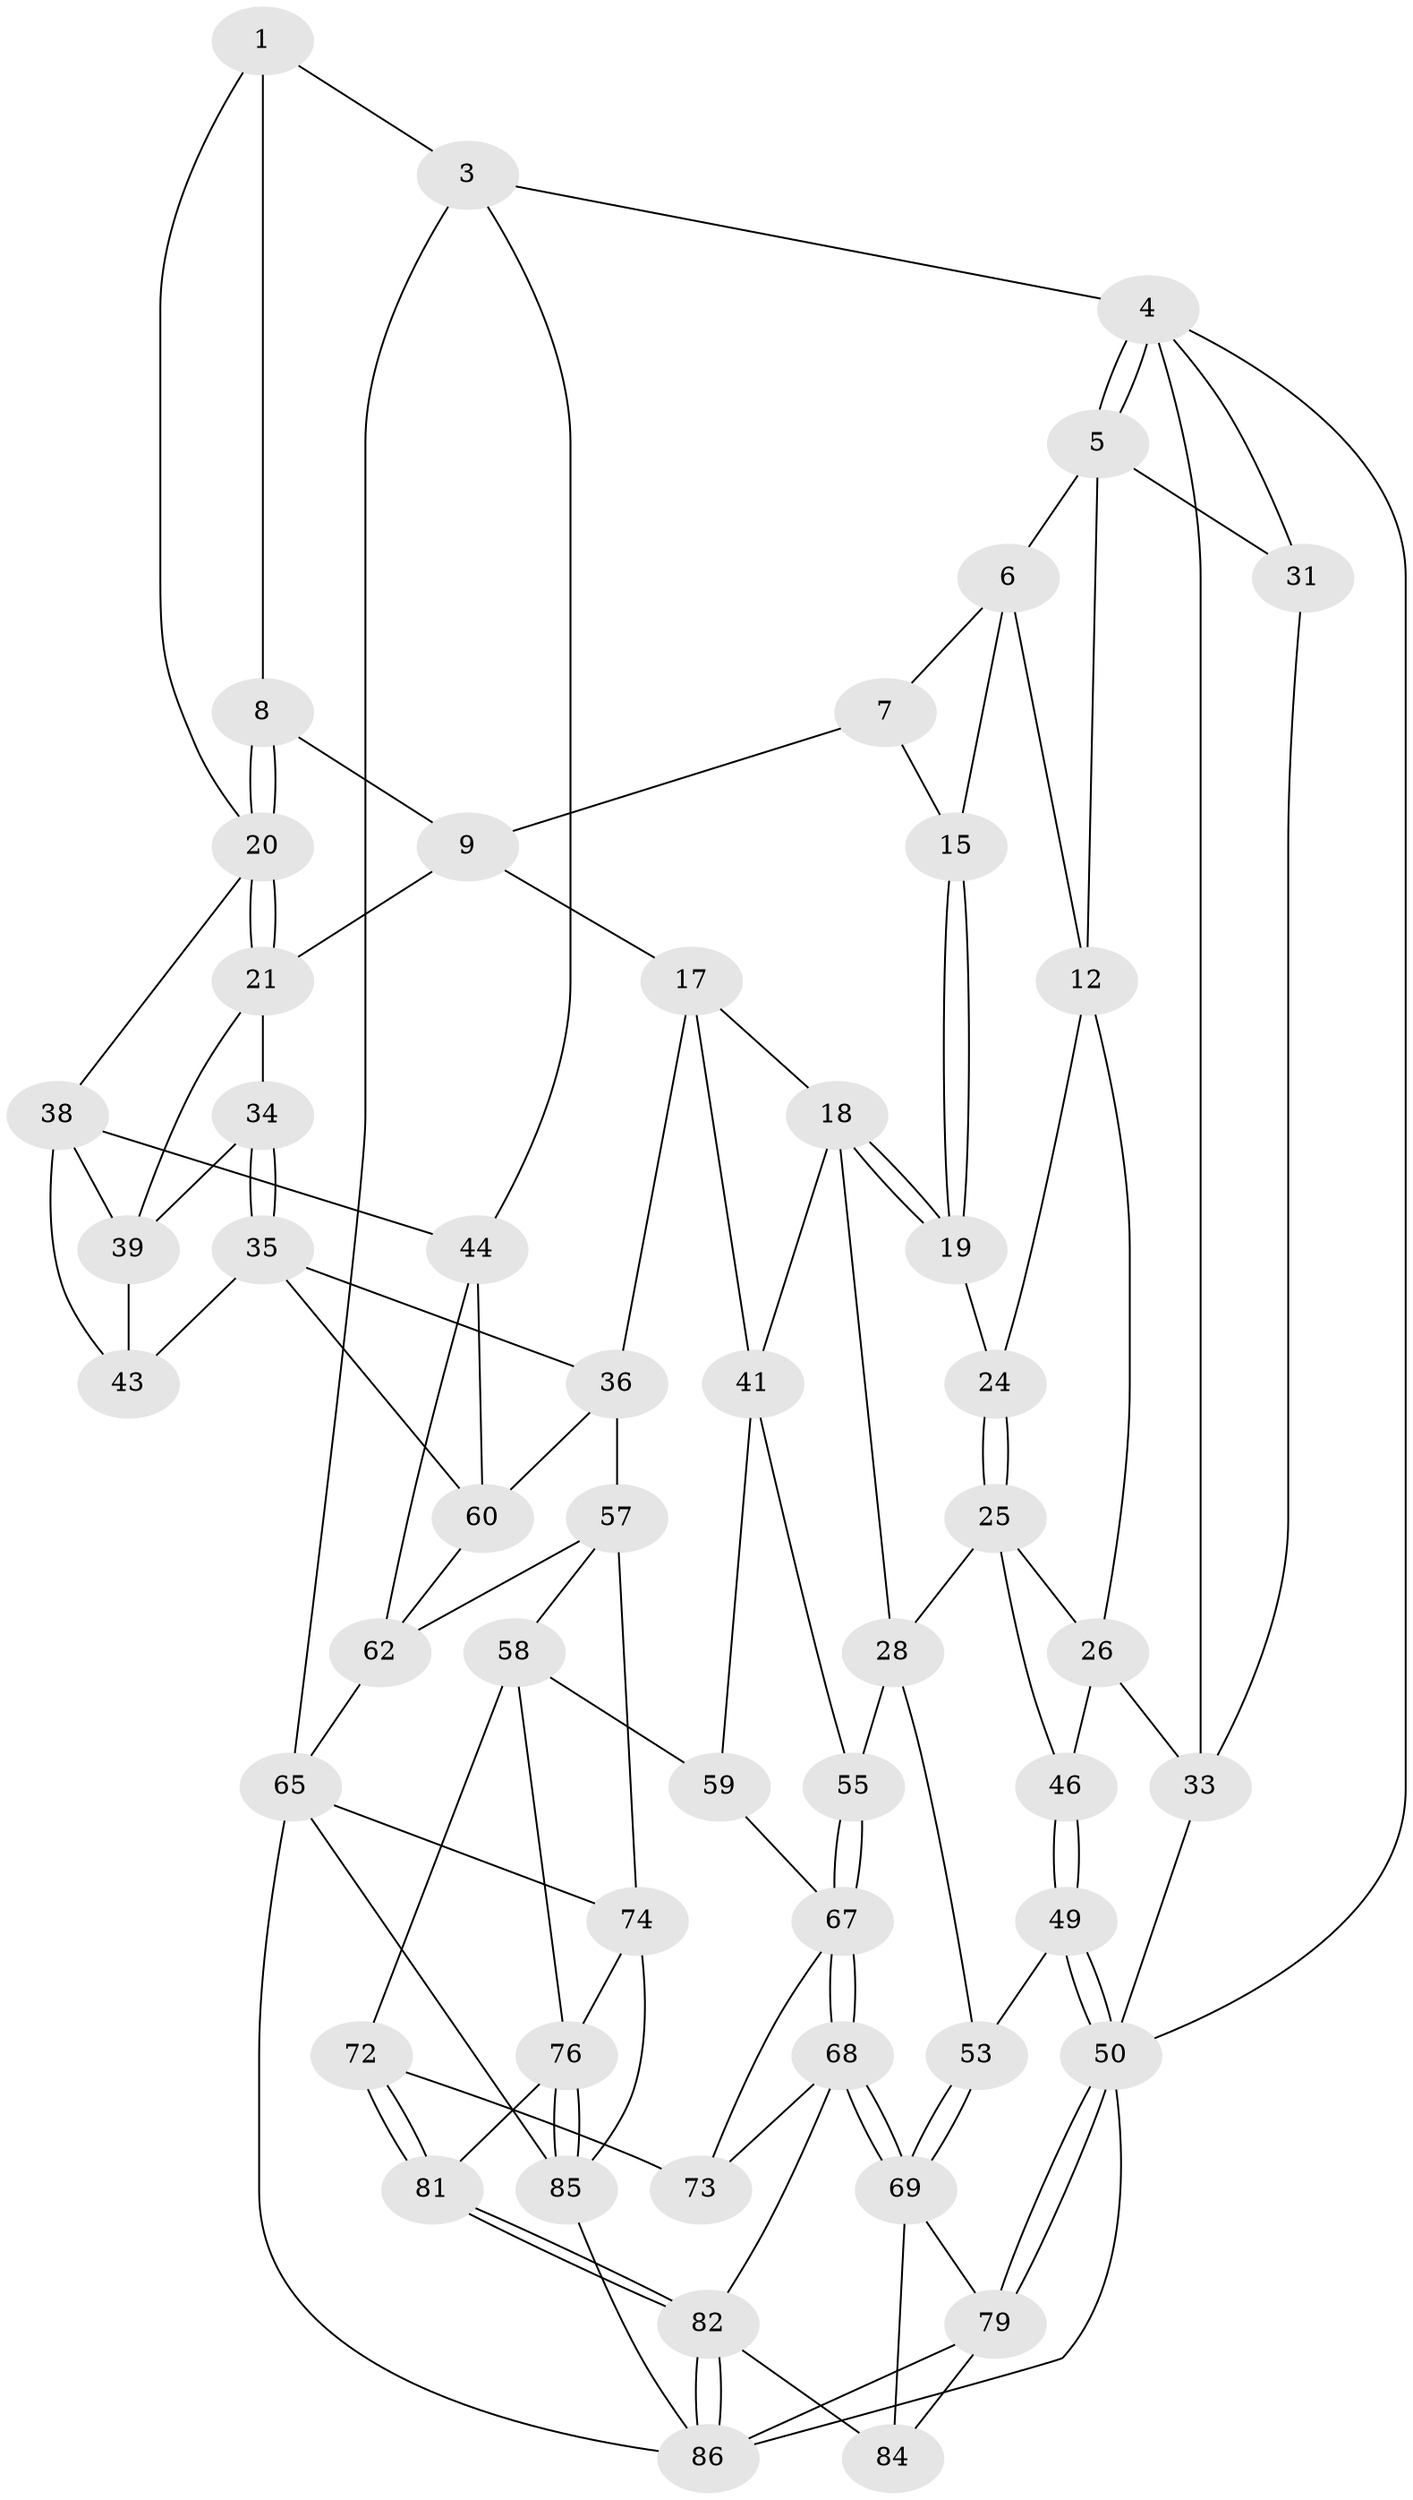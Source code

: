 // Generated by graph-tools (version 1.1) at 2025/52/02/27/25 19:52:37]
// undirected, 53 vertices, 117 edges
graph export_dot {
graph [start="1"]
  node [color=gray90,style=filled];
  1 [pos="+0.7789225191066009+0",super="+2"];
  3 [pos="+1+0"];
  4 [pos="+0+0",super="+30"];
  5 [pos="+0.1907460653311557+0",super="+14"];
  6 [pos="+0.3862333621673479+0",super="+11"];
  7 [pos="+0.3871861788948744+0",super="+10"];
  8 [pos="+0.6851876719879272+0.07527785619517942"];
  9 [pos="+0.6490588067373876+0.08349585488840412",super="+16"];
  12 [pos="+0.1756241302063745+0.12753102941272365",super="+13"];
  15 [pos="+0.4088191541707446+0.037161096521881216"];
  17 [pos="+0.5352351561237311+0.17734521389922303",super="+37"];
  18 [pos="+0.45244710671679966+0.16165732080242826",super="+27"];
  19 [pos="+0.40801904817203855+0.058002741187718025"];
  20 [pos="+0.751483601998429+0.16278859908864327",super="+23"];
  21 [pos="+0.7463829198457073+0.17770350981374053",super="+22"];
  24 [pos="+0.31763057935921524+0.11772608860713057"];
  25 [pos="+0.2488784928207921+0.2573276848301225",super="+29"];
  26 [pos="+0.15101529735303038+0.20074115532416556",super="+32"];
  28 [pos="+0.32434982233963744+0.33355785775025687",super="+52"];
  31 [pos="+0.031012278729625503+0.1381579691606023"];
  33 [pos="+0.0414775919610499+0.32968315402232434",super="+47"];
  34 [pos="+0.6859523632195557+0.312461502257642"];
  35 [pos="+0.6858392510664731+0.31261732105946133",super="+48"];
  36 [pos="+0.6231806117027097+0.37128907544477396",super="+56"];
  38 [pos="+0.9157658763432279+0.2404851184894875",super="+42"];
  39 [pos="+0.8097301460667139+0.24597445000314014",super="+40"];
  41 [pos="+0.5398626379218566+0.3796507573831857",super="+54"];
  43 [pos="+0.9282922437583817+0.3795579232967874"];
  44 [pos="+1+0.40680580564802704",super="+45"];
  46 [pos="+0.13304544248088623+0.4067709674014352"];
  49 [pos="+0.10387837693298245+0.5839530903227418"];
  50 [pos="+0+0.6713768852556853",super="+51"];
  53 [pos="+0.15328238423150398+0.5923964505119866"];
  55 [pos="+0.43001940175501746+0.5725027570849448"];
  57 [pos="+0.6848397063004391+0.5792401686729179",super="+63"];
  58 [pos="+0.5498549359728785+0.6238585449177715",super="+71"];
  59 [pos="+0.48456458885636167+0.6057473439219933"];
  60 [pos="+0.8233230612902345+0.4653783457401076",super="+61"];
  62 [pos="+0.8947819336293855+0.622071135461666",super="+64"];
  65 [pos="+1+1",super="+66"];
  67 [pos="+0.32861493429677335+0.7741928411155057",super="+70"];
  68 [pos="+0.32131860687809555+0.7869954261780645",super="+80"];
  69 [pos="+0.29604166300071666+0.7967324417602935",super="+78"];
  72 [pos="+0.4808151284917367+0.8138350991953135"];
  73 [pos="+0.4519134040697468+0.8062599014319454"];
  74 [pos="+0.823426651451611+0.7528332085594125",super="+75"];
  76 [pos="+0.659266288603541+0.8470385217853189",super="+77"];
  79 [pos="+0.14551428907437333+0.9096299716244387",super="+88"];
  81 [pos="+0.4997800924475537+0.8266178684021857"];
  82 [pos="+0.4980982138805523+1",super="+83"];
  84 [pos="+0.3304112086880376+0.9158403454572092"];
  85 [pos="+0.5888981513846031+1",super="+87"];
  86 [pos="+0.5368905223994067+1",super="+89"];
  1 -- 8;
  1 -- 3;
  1 -- 20;
  3 -- 4;
  3 -- 65;
  3 -- 44;
  4 -- 5;
  4 -- 5;
  4 -- 50;
  4 -- 31;
  4 -- 33;
  5 -- 6;
  5 -- 12;
  5 -- 31;
  6 -- 7;
  6 -- 12;
  6 -- 15;
  7 -- 9;
  7 -- 15;
  8 -- 9;
  8 -- 20;
  8 -- 20;
  9 -- 17;
  9 -- 21;
  12 -- 24;
  12 -- 26;
  15 -- 19;
  15 -- 19;
  17 -- 18;
  17 -- 36;
  17 -- 41;
  18 -- 19;
  18 -- 19;
  18 -- 41;
  18 -- 28;
  19 -- 24;
  20 -- 21;
  20 -- 21;
  20 -- 38;
  21 -- 39;
  21 -- 34;
  24 -- 25;
  24 -- 25;
  25 -- 26;
  25 -- 28;
  25 -- 46;
  26 -- 33;
  26 -- 46;
  28 -- 53;
  28 -- 55;
  31 -- 33;
  33 -- 50;
  34 -- 35;
  34 -- 35;
  34 -- 39;
  35 -- 36;
  35 -- 43;
  35 -- 60;
  36 -- 57;
  36 -- 60;
  38 -- 39;
  38 -- 43;
  38 -- 44;
  39 -- 43;
  41 -- 59;
  41 -- 55;
  44 -- 60;
  44 -- 62;
  46 -- 49;
  46 -- 49;
  49 -- 50;
  49 -- 50;
  49 -- 53;
  50 -- 79;
  50 -- 79;
  50 -- 86;
  53 -- 69;
  53 -- 69;
  55 -- 67;
  55 -- 67;
  57 -- 58;
  57 -- 74;
  57 -- 62;
  58 -- 59;
  58 -- 72;
  58 -- 76;
  59 -- 67;
  60 -- 62;
  62 -- 65;
  65 -- 74;
  65 -- 86;
  65 -- 85;
  67 -- 68;
  67 -- 68;
  67 -- 73;
  68 -- 69;
  68 -- 69;
  68 -- 73;
  68 -- 82;
  69 -- 84;
  69 -- 79;
  72 -- 73;
  72 -- 81;
  72 -- 81;
  74 -- 76;
  74 -- 85;
  76 -- 85;
  76 -- 85;
  76 -- 81;
  79 -- 84;
  79 -- 86;
  81 -- 82;
  81 -- 82;
  82 -- 86;
  82 -- 86;
  82 -- 84;
  85 -- 86;
}
